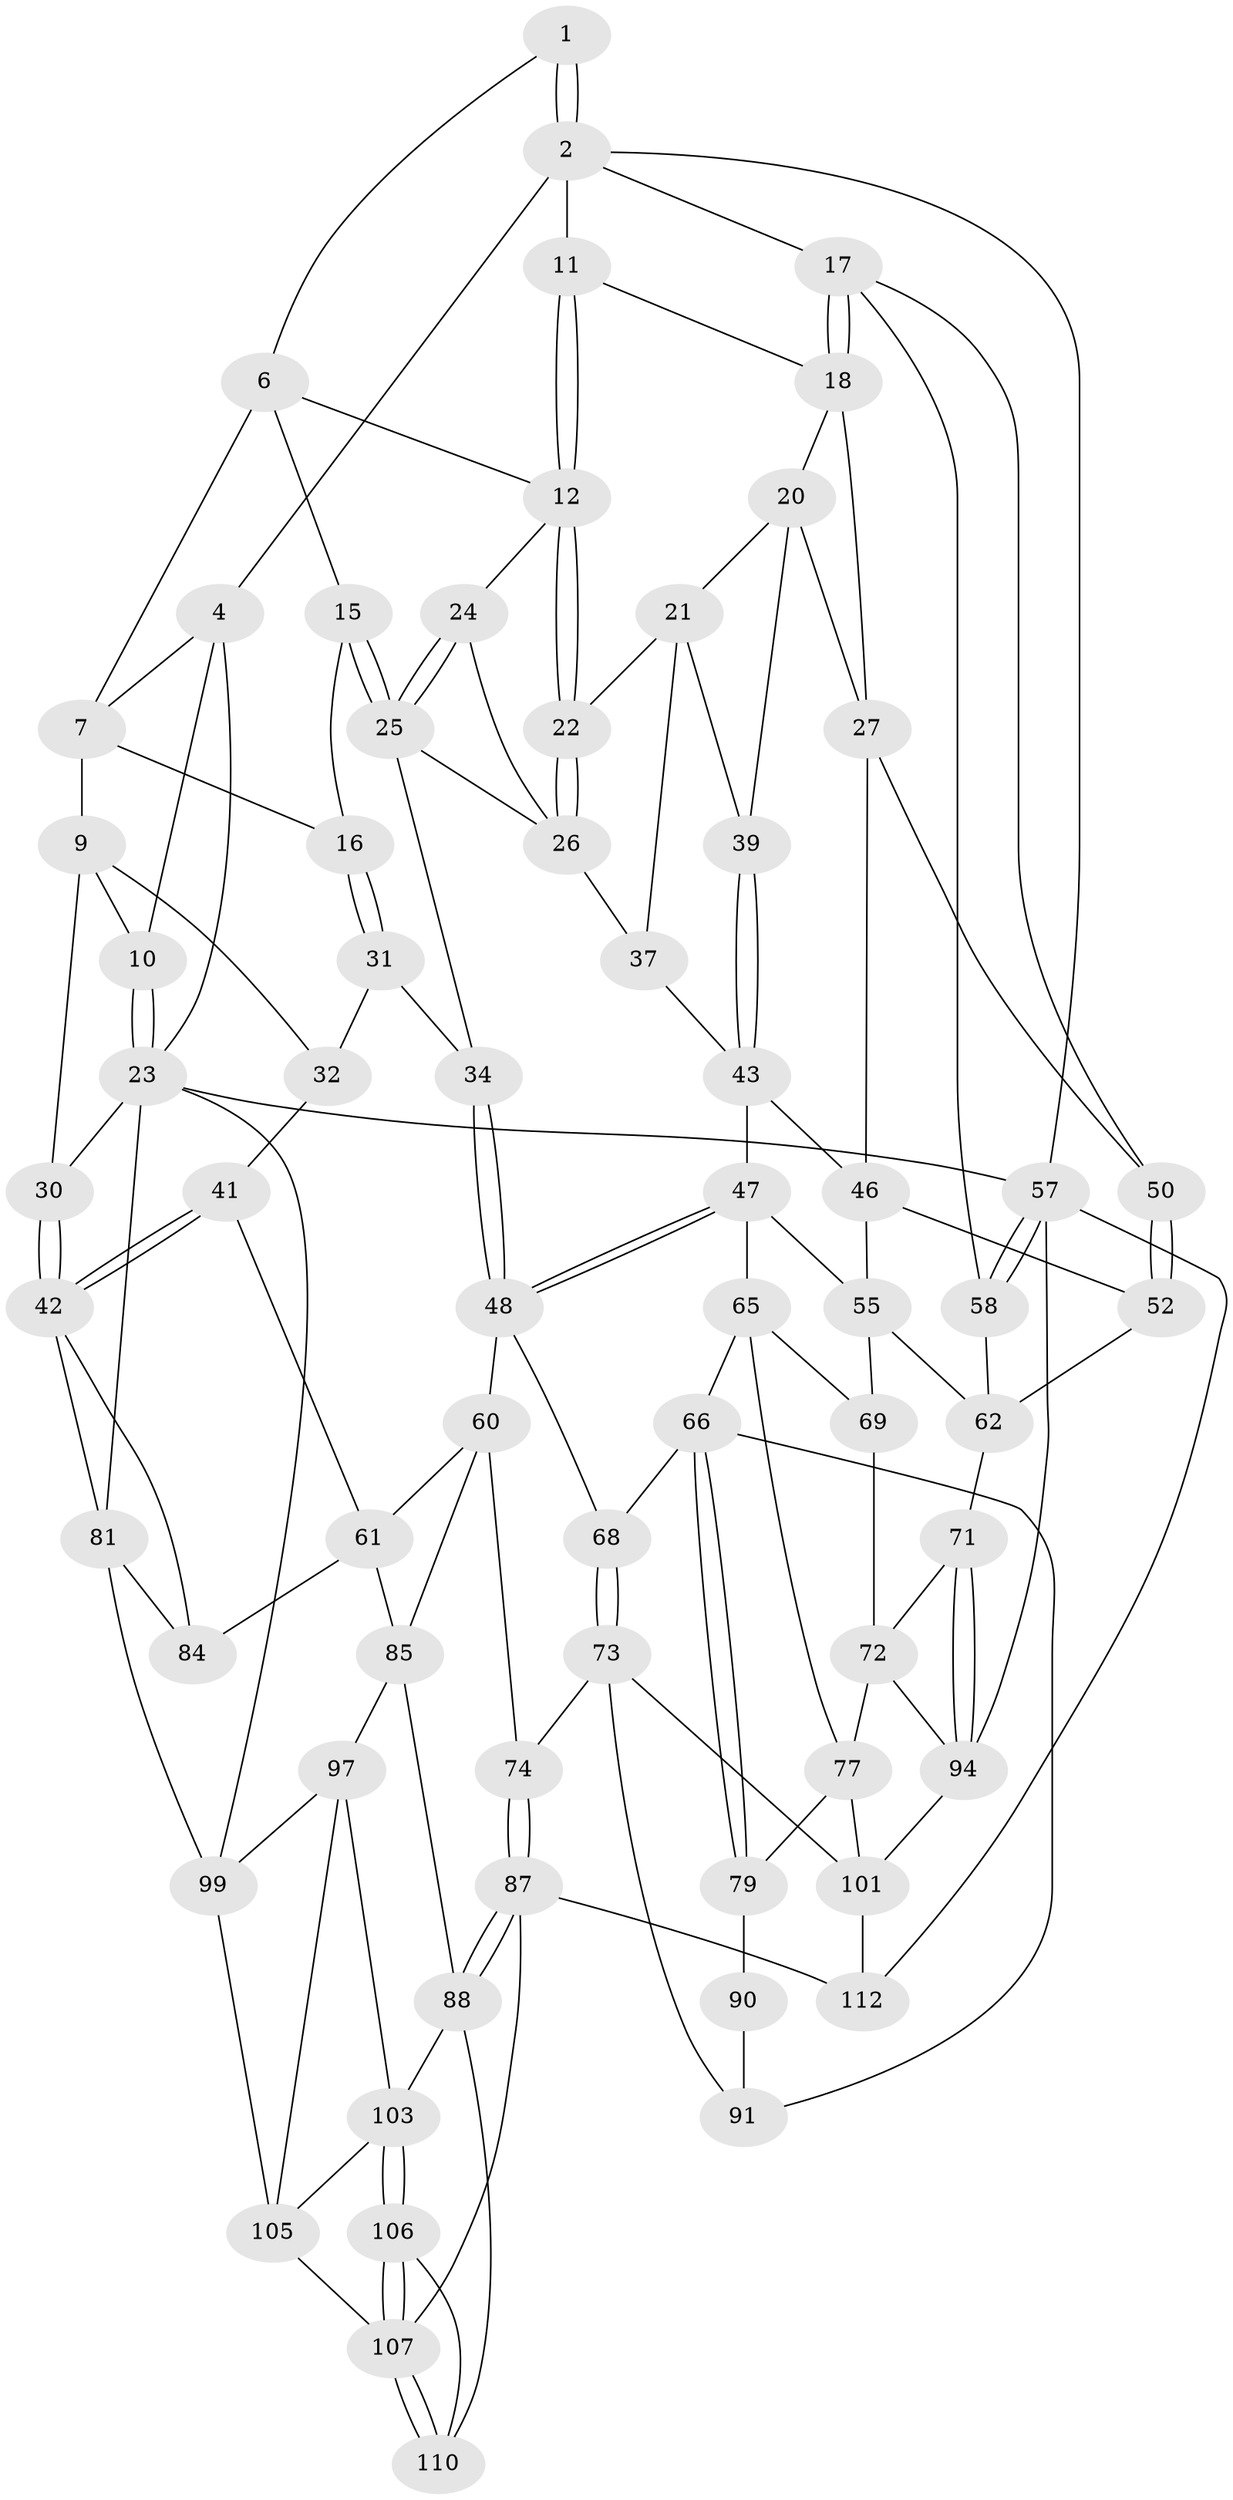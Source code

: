 // original degree distribution, {3: 0.017699115044247787, 5: 0.4778761061946903, 4: 0.26548672566371684, 6: 0.23893805309734514}
// Generated by graph-tools (version 1.1) at 2025/42/03/06/25 10:42:29]
// undirected, 68 vertices, 147 edges
graph export_dot {
graph [start="1"]
  node [color=gray90,style=filled];
  1 [pos="+0.5710719671942432+0"];
  2 [pos="+0.8002486833396909+0",super="+3"];
  4 [pos="+0.1767708737273508+0",super="+5"];
  6 [pos="+0.4962789771576011+0.07987222428819447",super="+14"];
  7 [pos="+0.467639477094332+0.08518709254382634",super="+8"];
  9 [pos="+0.2789697444931895+0.1622305233036633",super="+29"];
  10 [pos="+0.21910487768573209+0.06983233647651242"];
  11 [pos="+0.7047595844248906+0.07195115395467995"];
  12 [pos="+0.6582482250810968+0.13723393379673135",super="+13"];
  15 [pos="+0.37767331271130333+0.21417353160458516"];
  16 [pos="+0.34856735018359597+0.20038532321272398"];
  17 [pos="+1+0.10962155368310064",super="+49"];
  18 [pos="+1+0.1643172349713995",super="+19"];
  20 [pos="+0.7927548998170365+0.24512138974411954",super="+28"];
  21 [pos="+0.7318724524699511+0.2714892443946037",super="+36"];
  22 [pos="+0.6877982091624579+0.22555481007928366"];
  23 [pos="+0+0.3562378310039121",super="+82"];
  24 [pos="+0.5537136448915824+0.2234899360398553"];
  25 [pos="+0.4667746081324958+0.2759708761079095",super="+33"];
  26 [pos="+0.6071323236848674+0.3135225397715763",super="+38"];
  27 [pos="+1+0.2901662524255728",super="+45"];
  30 [pos="+0+0.5035723841296462"];
  31 [pos="+0.3339721294498985+0.37241816832437785",super="+35"];
  32 [pos="+0.256641712447386+0.35449613217028",super="+40"];
  34 [pos="+0.40285540073889897+0.4962037267818039"];
  37 [pos="+0.6508574875373598+0.4163224459733595"];
  39 [pos="+0.7788543266869137+0.33279600914398605"];
  41 [pos="+0.12210509957143739+0.5946033399371249"];
  42 [pos="+0+0.5399864235064005",super="+80"];
  43 [pos="+0.8190802858710718+0.49671292355041885",super="+44"];
  46 [pos="+0.8214489725594236+0.49676440894660295",super="+54"];
  47 [pos="+0.6712175952730853+0.5663667750370512",super="+56"];
  48 [pos="+0.519794148694233+0.6120977081220936",super="+59"];
  50 [pos="+1+0.6122126207487315",super="+51"];
  52 [pos="+0.9822522101554574+0.6388338489672293",super="+53"];
  55 [pos="+0.8457792700195533+0.6946951072519156",super="+63"];
  57 [pos="+1+1",super="+95"];
  58 [pos="+1+0.7593119930039786"];
  60 [pos="+0.42463331134514076+0.6990370635181733",super="+75"];
  61 [pos="+0.16164953277464583+0.6481821554564341",super="+83"];
  62 [pos="+0.9208025914102761+0.6995416796230087",super="+64"];
  65 [pos="+0.7132259784403235+0.6970024256171397",super="+70"];
  66 [pos="+0.6784786276957043+0.7570100157402397",super="+67"];
  68 [pos="+0.5453472173221073+0.7891503063631359"];
  69 [pos="+0.8502003638729935+0.737220484440688"];
  71 [pos="+0.9473990676123795+0.8202075382881737"];
  72 [pos="+0.8634777531580636+0.762923065108925",super="+76"];
  73 [pos="+0.5030706565169308+0.8681673180297204",super="+93"];
  74 [pos="+0.4836772558332094+0.8770623665776452"];
  77 [pos="+0.7695440367252113+0.8544500688271975",super="+78"];
  79 [pos="+0.7152736896830211+0.8474515459366576"];
  81 [pos="+0+1",super="+100"];
  84 [pos="+0.15423033988931864+0.8382328994351539"];
  85 [pos="+0.31362325445664413+0.8008226838348237",super="+86"];
  87 [pos="+0.4660668789328782+0.8981133923886023",super="+113"];
  88 [pos="+0.44485531405488404+0.9033744218009041",super="+89"];
  90 [pos="+0.704668272151116+0.8519689698959537"];
  91 [pos="+0.6198656038460887+0.83009255501631",super="+92"];
  94 [pos="+0.913114913206326+0.8817863128219138",super="+96"];
  97 [pos="+0.23763895685954384+0.7962871717899149",super="+98"];
  99 [pos="+0.18640435524956322+0.931875435578458",super="+111"];
  101 [pos="+0.7702164839180131+0.9254638659683896",super="+102"];
  103 [pos="+0.32031209213090556+0.9316235962456538",super="+104"];
  105 [pos="+0.24427164081633967+0.9594415257442319",super="+109"];
  106 [pos="+0.3438484612671443+0.9859716854281682"];
  107 [pos="+0.34478559909679635+1",super="+108"];
  110 [pos="+0.4390507306620059+0.9091792176828082"];
  112 [pos="+0.6235948131505088+1"];
  1 -- 2;
  1 -- 2;
  1 -- 6;
  2 -- 11;
  2 -- 17;
  2 -- 4;
  2 -- 57;
  4 -- 10;
  4 -- 23;
  4 -- 7;
  6 -- 7;
  6 -- 12;
  6 -- 15;
  7 -- 16;
  7 -- 9;
  9 -- 10;
  9 -- 32;
  9 -- 30;
  10 -- 23;
  10 -- 23;
  11 -- 12;
  11 -- 12;
  11 -- 18;
  12 -- 22;
  12 -- 22;
  12 -- 24;
  15 -- 16;
  15 -- 25;
  15 -- 25;
  16 -- 31;
  16 -- 31;
  17 -- 18;
  17 -- 18;
  17 -- 50;
  17 -- 58;
  18 -- 27;
  18 -- 20;
  20 -- 21;
  20 -- 27;
  20 -- 39;
  21 -- 22;
  21 -- 37;
  21 -- 39;
  22 -- 26;
  22 -- 26;
  23 -- 30;
  23 -- 81;
  23 -- 57;
  23 -- 99;
  24 -- 25;
  24 -- 25;
  24 -- 26;
  25 -- 34;
  25 -- 26;
  26 -- 37;
  27 -- 50;
  27 -- 46;
  30 -- 42;
  30 -- 42;
  31 -- 32 [weight=2];
  31 -- 34;
  32 -- 41;
  34 -- 48;
  34 -- 48;
  37 -- 43;
  39 -- 43;
  39 -- 43;
  41 -- 42;
  41 -- 42;
  41 -- 61;
  42 -- 81;
  42 -- 84;
  43 -- 46;
  43 -- 47;
  46 -- 55;
  46 -- 52;
  47 -- 48;
  47 -- 48;
  47 -- 65;
  47 -- 55;
  48 -- 60;
  48 -- 68;
  50 -- 52 [weight=2];
  50 -- 52;
  52 -- 62;
  55 -- 69;
  55 -- 62;
  57 -- 58;
  57 -- 58;
  57 -- 112;
  57 -- 94;
  58 -- 62;
  60 -- 61;
  60 -- 74;
  60 -- 85;
  61 -- 84;
  61 -- 85;
  62 -- 71;
  65 -- 66;
  65 -- 77;
  65 -- 69;
  66 -- 79;
  66 -- 79;
  66 -- 91;
  66 -- 68;
  68 -- 73;
  68 -- 73;
  69 -- 72;
  71 -- 72;
  71 -- 94;
  71 -- 94;
  72 -- 77;
  72 -- 94;
  73 -- 74;
  73 -- 91;
  73 -- 101;
  74 -- 87;
  74 -- 87;
  77 -- 101;
  77 -- 79;
  79 -- 90;
  81 -- 99;
  81 -- 84;
  85 -- 97;
  85 -- 88;
  87 -- 88;
  87 -- 88;
  87 -- 112;
  87 -- 107;
  88 -- 110;
  88 -- 103;
  90 -- 91 [weight=2];
  94 -- 101;
  97 -- 99;
  97 -- 105;
  97 -- 103;
  99 -- 105;
  101 -- 112;
  103 -- 106;
  103 -- 106;
  103 -- 105;
  105 -- 107;
  106 -- 107;
  106 -- 107;
  106 -- 110;
  107 -- 110;
  107 -- 110;
}
